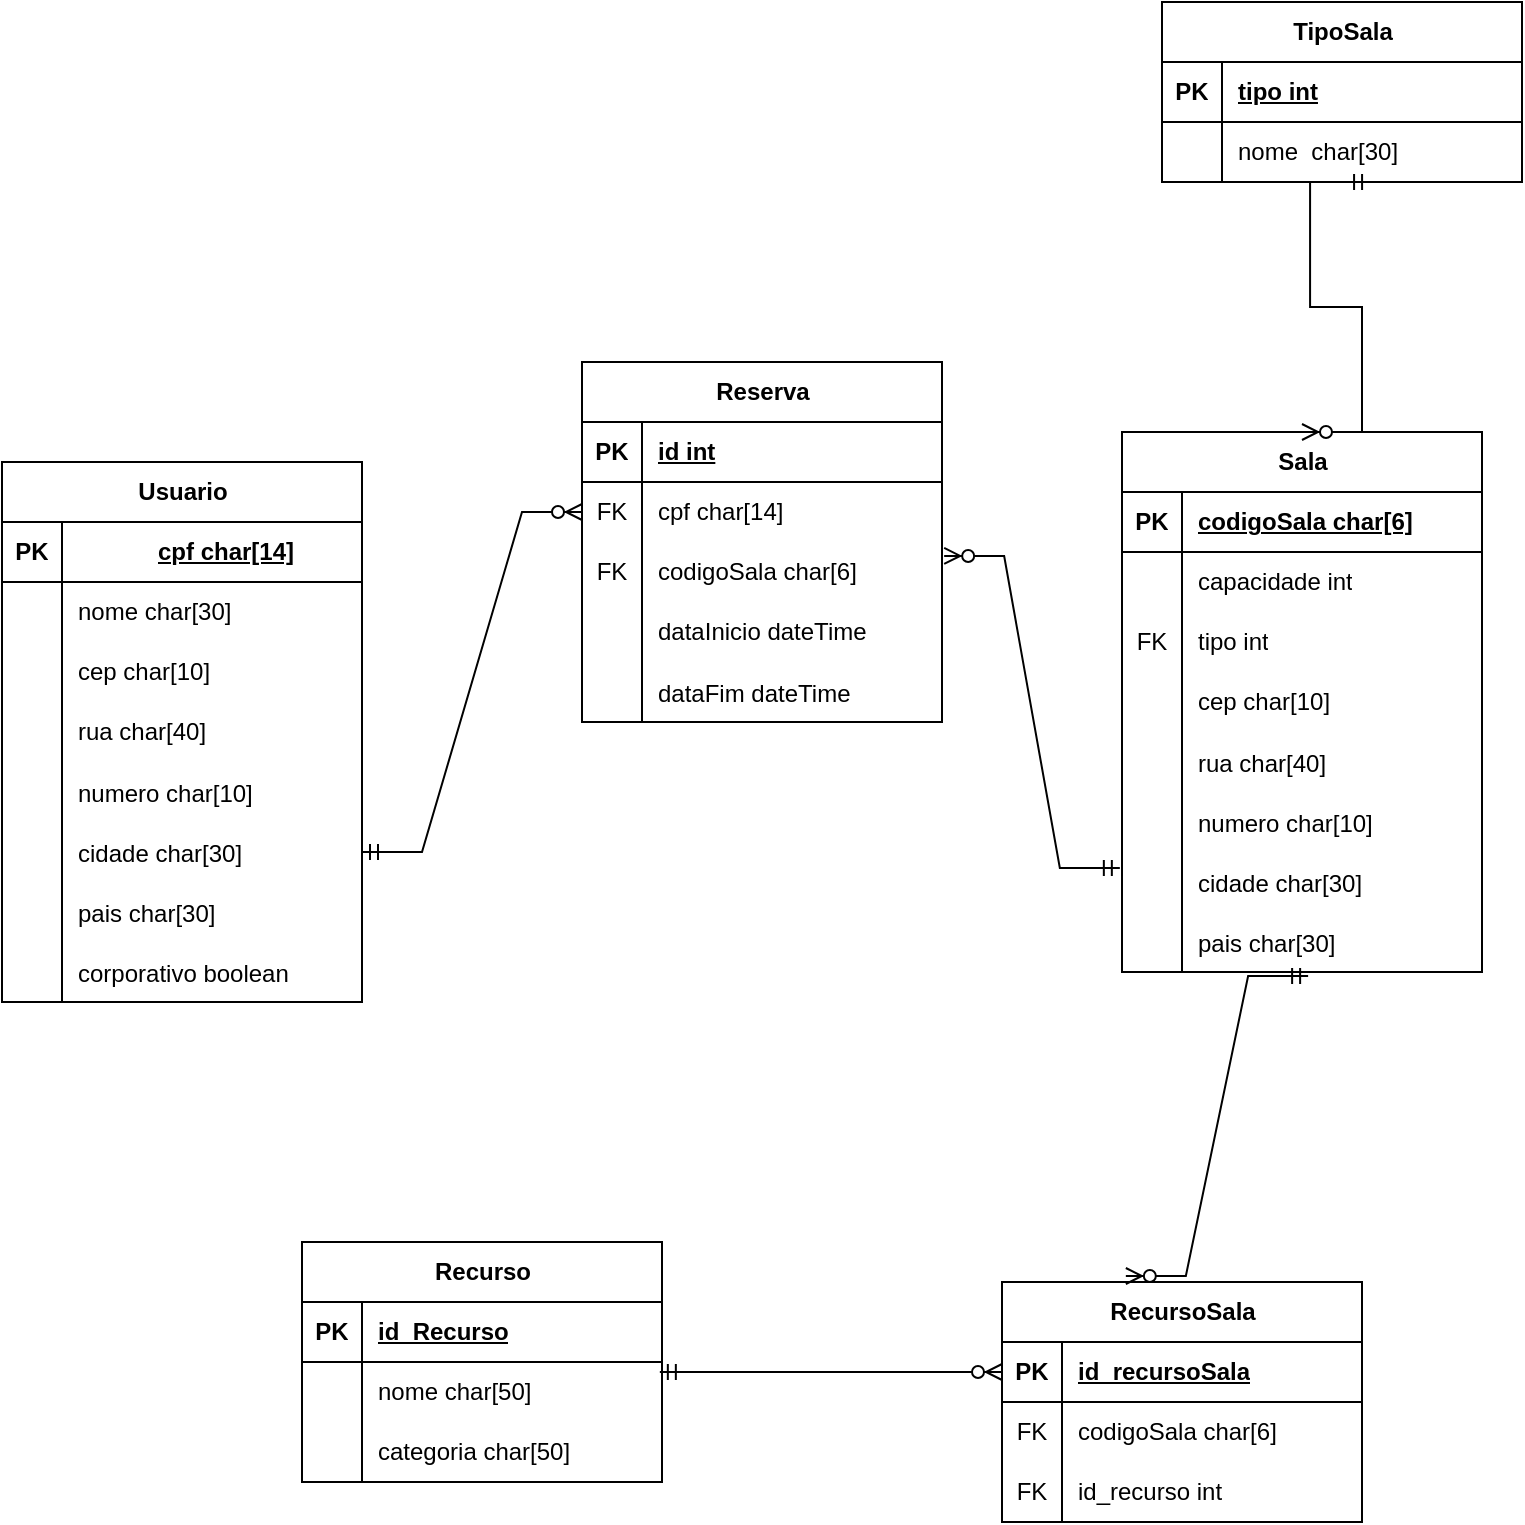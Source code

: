 <mxfile version="27.0.2">
  <diagram name="Página-1" id="lzqRclFgPyNNdi2eLEKO">
    <mxGraphModel dx="866" dy="529" grid="1" gridSize="10" guides="1" tooltips="1" connect="1" arrows="1" fold="1" page="1" pageScale="1" pageWidth="827" pageHeight="1169" math="0" shadow="0">
      <root>
        <mxCell id="0" />
        <mxCell id="1" parent="0" />
        <mxCell id="73fqY80qCvV4yqdfSa6b-1" value="Reserva" style="shape=table;startSize=30;container=1;collapsible=1;childLayout=tableLayout;fixedRows=1;rowLines=0;fontStyle=1;align=center;resizeLast=1;html=1;" parent="1" vertex="1">
          <mxGeometry x="290" y="440" width="180" height="180" as="geometry" />
        </mxCell>
        <mxCell id="73fqY80qCvV4yqdfSa6b-2" value="" style="shape=tableRow;horizontal=0;startSize=0;swimlaneHead=0;swimlaneBody=0;fillColor=none;collapsible=0;dropTarget=0;points=[[0,0.5],[1,0.5]];portConstraint=eastwest;top=0;left=0;right=0;bottom=1;" parent="73fqY80qCvV4yqdfSa6b-1" vertex="1">
          <mxGeometry y="30" width="180" height="30" as="geometry" />
        </mxCell>
        <mxCell id="73fqY80qCvV4yqdfSa6b-3" value="PK" style="shape=partialRectangle;connectable=0;fillColor=none;top=0;left=0;bottom=0;right=0;fontStyle=1;overflow=hidden;whiteSpace=wrap;html=1;" parent="73fqY80qCvV4yqdfSa6b-2" vertex="1">
          <mxGeometry width="30" height="30" as="geometry">
            <mxRectangle width="30" height="30" as="alternateBounds" />
          </mxGeometry>
        </mxCell>
        <mxCell id="73fqY80qCvV4yqdfSa6b-4" value="id int" style="shape=partialRectangle;connectable=0;fillColor=none;top=0;left=0;bottom=0;right=0;align=left;spacingLeft=6;fontStyle=5;overflow=hidden;whiteSpace=wrap;html=1;" parent="73fqY80qCvV4yqdfSa6b-2" vertex="1">
          <mxGeometry x="30" width="150" height="30" as="geometry">
            <mxRectangle width="150" height="30" as="alternateBounds" />
          </mxGeometry>
        </mxCell>
        <mxCell id="73fqY80qCvV4yqdfSa6b-5" value="" style="shape=tableRow;horizontal=0;startSize=0;swimlaneHead=0;swimlaneBody=0;fillColor=none;collapsible=0;dropTarget=0;points=[[0,0.5],[1,0.5]];portConstraint=eastwest;top=0;left=0;right=0;bottom=0;" parent="73fqY80qCvV4yqdfSa6b-1" vertex="1">
          <mxGeometry y="60" width="180" height="30" as="geometry" />
        </mxCell>
        <mxCell id="73fqY80qCvV4yqdfSa6b-6" value="FK" style="shape=partialRectangle;connectable=0;fillColor=none;top=0;left=0;bottom=0;right=0;editable=1;overflow=hidden;whiteSpace=wrap;html=1;" parent="73fqY80qCvV4yqdfSa6b-5" vertex="1">
          <mxGeometry width="30" height="30" as="geometry">
            <mxRectangle width="30" height="30" as="alternateBounds" />
          </mxGeometry>
        </mxCell>
        <mxCell id="73fqY80qCvV4yqdfSa6b-7" value="cpf char[14]" style="shape=partialRectangle;connectable=0;fillColor=none;top=0;left=0;bottom=0;right=0;align=left;spacingLeft=6;overflow=hidden;whiteSpace=wrap;html=1;" parent="73fqY80qCvV4yqdfSa6b-5" vertex="1">
          <mxGeometry x="30" width="150" height="30" as="geometry">
            <mxRectangle width="150" height="30" as="alternateBounds" />
          </mxGeometry>
        </mxCell>
        <mxCell id="73fqY80qCvV4yqdfSa6b-8" value="" style="shape=tableRow;horizontal=0;startSize=0;swimlaneHead=0;swimlaneBody=0;fillColor=none;collapsible=0;dropTarget=0;points=[[0,0.5],[1,0.5]];portConstraint=eastwest;top=0;left=0;right=0;bottom=0;" parent="73fqY80qCvV4yqdfSa6b-1" vertex="1">
          <mxGeometry y="90" width="180" height="30" as="geometry" />
        </mxCell>
        <mxCell id="73fqY80qCvV4yqdfSa6b-9" value="FK" style="shape=partialRectangle;connectable=0;fillColor=none;top=0;left=0;bottom=0;right=0;editable=1;overflow=hidden;whiteSpace=wrap;html=1;" parent="73fqY80qCvV4yqdfSa6b-8" vertex="1">
          <mxGeometry width="30" height="30" as="geometry">
            <mxRectangle width="30" height="30" as="alternateBounds" />
          </mxGeometry>
        </mxCell>
        <mxCell id="73fqY80qCvV4yqdfSa6b-10" value="codigoSala char[6]" style="shape=partialRectangle;connectable=0;fillColor=none;top=0;left=0;bottom=0;right=0;align=left;spacingLeft=6;overflow=hidden;whiteSpace=wrap;html=1;" parent="73fqY80qCvV4yqdfSa6b-8" vertex="1">
          <mxGeometry x="30" width="150" height="30" as="geometry">
            <mxRectangle width="150" height="30" as="alternateBounds" />
          </mxGeometry>
        </mxCell>
        <mxCell id="73fqY80qCvV4yqdfSa6b-11" value="" style="shape=tableRow;horizontal=0;startSize=0;swimlaneHead=0;swimlaneBody=0;fillColor=none;collapsible=0;dropTarget=0;points=[[0,0.5],[1,0.5]];portConstraint=eastwest;top=0;left=0;right=0;bottom=0;" parent="73fqY80qCvV4yqdfSa6b-1" vertex="1">
          <mxGeometry y="120" width="180" height="30" as="geometry" />
        </mxCell>
        <mxCell id="73fqY80qCvV4yqdfSa6b-12" value="" style="shape=partialRectangle;connectable=0;fillColor=none;top=0;left=0;bottom=0;right=0;editable=1;overflow=hidden;whiteSpace=wrap;html=1;" parent="73fqY80qCvV4yqdfSa6b-11" vertex="1">
          <mxGeometry width="30" height="30" as="geometry">
            <mxRectangle width="30" height="30" as="alternateBounds" />
          </mxGeometry>
        </mxCell>
        <mxCell id="73fqY80qCvV4yqdfSa6b-13" value="dataInicio dateTime" style="shape=partialRectangle;connectable=0;fillColor=none;top=0;left=0;bottom=0;right=0;align=left;spacingLeft=6;overflow=hidden;whiteSpace=wrap;html=1;" parent="73fqY80qCvV4yqdfSa6b-11" vertex="1">
          <mxGeometry x="30" width="150" height="30" as="geometry">
            <mxRectangle width="150" height="30" as="alternateBounds" />
          </mxGeometry>
        </mxCell>
        <mxCell id="73fqY80qCvV4yqdfSa6b-14" value="" style="shape=tableRow;horizontal=0;startSize=0;swimlaneHead=0;swimlaneBody=0;fillColor=none;collapsible=0;dropTarget=0;points=[[0,0.5],[1,0.5]];portConstraint=eastwest;top=0;left=0;right=0;bottom=0;" parent="73fqY80qCvV4yqdfSa6b-1" vertex="1">
          <mxGeometry y="150" width="180" height="30" as="geometry" />
        </mxCell>
        <mxCell id="73fqY80qCvV4yqdfSa6b-15" value="" style="shape=partialRectangle;connectable=0;fillColor=none;top=0;left=0;bottom=0;right=0;editable=1;overflow=hidden;" parent="73fqY80qCvV4yqdfSa6b-14" vertex="1">
          <mxGeometry width="30" height="30" as="geometry">
            <mxRectangle width="30" height="30" as="alternateBounds" />
          </mxGeometry>
        </mxCell>
        <mxCell id="73fqY80qCvV4yqdfSa6b-16" value="dataFim dateTime" style="shape=partialRectangle;connectable=0;fillColor=none;top=0;left=0;bottom=0;right=0;align=left;spacingLeft=6;overflow=hidden;" parent="73fqY80qCvV4yqdfSa6b-14" vertex="1">
          <mxGeometry x="30" width="150" height="30" as="geometry">
            <mxRectangle width="150" height="30" as="alternateBounds" />
          </mxGeometry>
        </mxCell>
        <mxCell id="73fqY80qCvV4yqdfSa6b-17" value="Usuario" style="shape=table;startSize=30;container=1;collapsible=1;childLayout=tableLayout;fixedRows=1;rowLines=0;fontStyle=1;align=center;resizeLast=1;html=1;" parent="1" vertex="1">
          <mxGeometry y="490" width="180" height="270" as="geometry" />
        </mxCell>
        <mxCell id="73fqY80qCvV4yqdfSa6b-18" value="" style="shape=tableRow;horizontal=0;startSize=0;swimlaneHead=0;swimlaneBody=0;fillColor=none;collapsible=0;dropTarget=0;points=[[0,0.5],[1,0.5]];portConstraint=eastwest;top=0;left=0;right=0;bottom=1;" parent="73fqY80qCvV4yqdfSa6b-17" vertex="1">
          <mxGeometry y="30" width="180" height="30" as="geometry" />
        </mxCell>
        <mxCell id="73fqY80qCvV4yqdfSa6b-19" value="PK" style="shape=partialRectangle;connectable=0;fillColor=none;top=0;left=0;bottom=0;right=0;fontStyle=1;overflow=hidden;whiteSpace=wrap;html=1;" parent="73fqY80qCvV4yqdfSa6b-18" vertex="1">
          <mxGeometry width="30" height="30" as="geometry">
            <mxRectangle width="30" height="30" as="alternateBounds" />
          </mxGeometry>
        </mxCell>
        <mxCell id="73fqY80qCvV4yqdfSa6b-20" value="&lt;blockquote style=&quot;margin: 0 0 0 40px; border: none; padding: 0px;&quot;&gt;cpf char[14]&lt;/blockquote&gt;" style="shape=partialRectangle;connectable=0;fillColor=none;top=0;left=0;bottom=0;right=0;align=left;spacingLeft=6;fontStyle=5;overflow=hidden;whiteSpace=wrap;html=1;" parent="73fqY80qCvV4yqdfSa6b-18" vertex="1">
          <mxGeometry x="30" width="150" height="30" as="geometry">
            <mxRectangle width="150" height="30" as="alternateBounds" />
          </mxGeometry>
        </mxCell>
        <mxCell id="73fqY80qCvV4yqdfSa6b-21" value="" style="shape=tableRow;horizontal=0;startSize=0;swimlaneHead=0;swimlaneBody=0;fillColor=none;collapsible=0;dropTarget=0;points=[[0,0.5],[1,0.5]];portConstraint=eastwest;top=0;left=0;right=0;bottom=0;" parent="73fqY80qCvV4yqdfSa6b-17" vertex="1">
          <mxGeometry y="60" width="180" height="30" as="geometry" />
        </mxCell>
        <mxCell id="73fqY80qCvV4yqdfSa6b-22" value="" style="shape=partialRectangle;connectable=0;fillColor=none;top=0;left=0;bottom=0;right=0;editable=1;overflow=hidden;whiteSpace=wrap;html=1;" parent="73fqY80qCvV4yqdfSa6b-21" vertex="1">
          <mxGeometry width="30" height="30" as="geometry">
            <mxRectangle width="30" height="30" as="alternateBounds" />
          </mxGeometry>
        </mxCell>
        <mxCell id="73fqY80qCvV4yqdfSa6b-23" value="nome char[30]" style="shape=partialRectangle;connectable=0;fillColor=none;top=0;left=0;bottom=0;right=0;align=left;spacingLeft=6;overflow=hidden;whiteSpace=wrap;html=1;" parent="73fqY80qCvV4yqdfSa6b-21" vertex="1">
          <mxGeometry x="30" width="150" height="30" as="geometry">
            <mxRectangle width="150" height="30" as="alternateBounds" />
          </mxGeometry>
        </mxCell>
        <mxCell id="73fqY80qCvV4yqdfSa6b-24" value="" style="shape=tableRow;horizontal=0;startSize=0;swimlaneHead=0;swimlaneBody=0;fillColor=none;collapsible=0;dropTarget=0;points=[[0,0.5],[1,0.5]];portConstraint=eastwest;top=0;left=0;right=0;bottom=0;" parent="73fqY80qCvV4yqdfSa6b-17" vertex="1">
          <mxGeometry y="90" width="180" height="30" as="geometry" />
        </mxCell>
        <mxCell id="73fqY80qCvV4yqdfSa6b-25" value="" style="shape=partialRectangle;connectable=0;fillColor=none;top=0;left=0;bottom=0;right=0;editable=1;overflow=hidden;whiteSpace=wrap;html=1;" parent="73fqY80qCvV4yqdfSa6b-24" vertex="1">
          <mxGeometry width="30" height="30" as="geometry">
            <mxRectangle width="30" height="30" as="alternateBounds" />
          </mxGeometry>
        </mxCell>
        <mxCell id="73fqY80qCvV4yqdfSa6b-26" value="cep char[10]" style="shape=partialRectangle;connectable=0;fillColor=none;top=0;left=0;bottom=0;right=0;align=left;spacingLeft=6;overflow=hidden;whiteSpace=wrap;html=1;" parent="73fqY80qCvV4yqdfSa6b-24" vertex="1">
          <mxGeometry x="30" width="150" height="30" as="geometry">
            <mxRectangle width="150" height="30" as="alternateBounds" />
          </mxGeometry>
        </mxCell>
        <mxCell id="73fqY80qCvV4yqdfSa6b-27" value="" style="shape=tableRow;horizontal=0;startSize=0;swimlaneHead=0;swimlaneBody=0;fillColor=none;collapsible=0;dropTarget=0;points=[[0,0.5],[1,0.5]];portConstraint=eastwest;top=0;left=0;right=0;bottom=0;" parent="73fqY80qCvV4yqdfSa6b-17" vertex="1">
          <mxGeometry y="120" width="180" height="30" as="geometry" />
        </mxCell>
        <mxCell id="73fqY80qCvV4yqdfSa6b-28" value="" style="shape=partialRectangle;connectable=0;fillColor=none;top=0;left=0;bottom=0;right=0;editable=1;overflow=hidden;whiteSpace=wrap;html=1;" parent="73fqY80qCvV4yqdfSa6b-27" vertex="1">
          <mxGeometry width="30" height="30" as="geometry">
            <mxRectangle width="30" height="30" as="alternateBounds" />
          </mxGeometry>
        </mxCell>
        <mxCell id="73fqY80qCvV4yqdfSa6b-29" value="rua char[40]" style="shape=partialRectangle;connectable=0;fillColor=none;top=0;left=0;bottom=0;right=0;align=left;spacingLeft=6;overflow=hidden;whiteSpace=wrap;html=1;" parent="73fqY80qCvV4yqdfSa6b-27" vertex="1">
          <mxGeometry x="30" width="150" height="30" as="geometry">
            <mxRectangle width="150" height="30" as="alternateBounds" />
          </mxGeometry>
        </mxCell>
        <mxCell id="73fqY80qCvV4yqdfSa6b-30" value="" style="shape=tableRow;horizontal=0;startSize=0;swimlaneHead=0;swimlaneBody=0;fillColor=none;collapsible=0;dropTarget=0;points=[[0,0.5],[1,0.5]];portConstraint=eastwest;top=0;left=0;right=0;bottom=0;" parent="73fqY80qCvV4yqdfSa6b-17" vertex="1">
          <mxGeometry y="150" width="180" height="30" as="geometry" />
        </mxCell>
        <mxCell id="73fqY80qCvV4yqdfSa6b-31" value="" style="shape=partialRectangle;connectable=0;fillColor=none;top=0;left=0;bottom=0;right=0;editable=1;overflow=hidden;" parent="73fqY80qCvV4yqdfSa6b-30" vertex="1">
          <mxGeometry width="30" height="30" as="geometry">
            <mxRectangle width="30" height="30" as="alternateBounds" />
          </mxGeometry>
        </mxCell>
        <mxCell id="73fqY80qCvV4yqdfSa6b-32" value="numero char[10]" style="shape=partialRectangle;connectable=0;fillColor=none;top=0;left=0;bottom=0;right=0;align=left;spacingLeft=6;overflow=hidden;" parent="73fqY80qCvV4yqdfSa6b-30" vertex="1">
          <mxGeometry x="30" width="150" height="30" as="geometry">
            <mxRectangle width="150" height="30" as="alternateBounds" />
          </mxGeometry>
        </mxCell>
        <mxCell id="73fqY80qCvV4yqdfSa6b-33" value="" style="shape=tableRow;horizontal=0;startSize=0;swimlaneHead=0;swimlaneBody=0;fillColor=none;collapsible=0;dropTarget=0;points=[[0,0.5],[1,0.5]];portConstraint=eastwest;top=0;left=0;right=0;bottom=0;" parent="73fqY80qCvV4yqdfSa6b-17" vertex="1">
          <mxGeometry y="180" width="180" height="30" as="geometry" />
        </mxCell>
        <mxCell id="73fqY80qCvV4yqdfSa6b-34" value="" style="shape=partialRectangle;connectable=0;fillColor=none;top=0;left=0;bottom=0;right=0;editable=1;overflow=hidden;" parent="73fqY80qCvV4yqdfSa6b-33" vertex="1">
          <mxGeometry width="30" height="30" as="geometry">
            <mxRectangle width="30" height="30" as="alternateBounds" />
          </mxGeometry>
        </mxCell>
        <mxCell id="73fqY80qCvV4yqdfSa6b-35" value="cidade char[30]" style="shape=partialRectangle;connectable=0;fillColor=none;top=0;left=0;bottom=0;right=0;align=left;spacingLeft=6;overflow=hidden;" parent="73fqY80qCvV4yqdfSa6b-33" vertex="1">
          <mxGeometry x="30" width="150" height="30" as="geometry">
            <mxRectangle width="150" height="30" as="alternateBounds" />
          </mxGeometry>
        </mxCell>
        <mxCell id="73fqY80qCvV4yqdfSa6b-36" value="" style="shape=tableRow;horizontal=0;startSize=0;swimlaneHead=0;swimlaneBody=0;fillColor=none;collapsible=0;dropTarget=0;points=[[0,0.5],[1,0.5]];portConstraint=eastwest;top=0;left=0;right=0;bottom=0;" parent="73fqY80qCvV4yqdfSa6b-17" vertex="1">
          <mxGeometry y="210" width="180" height="30" as="geometry" />
        </mxCell>
        <mxCell id="73fqY80qCvV4yqdfSa6b-37" value="" style="shape=partialRectangle;connectable=0;fillColor=none;top=0;left=0;bottom=0;right=0;editable=1;overflow=hidden;" parent="73fqY80qCvV4yqdfSa6b-36" vertex="1">
          <mxGeometry width="30" height="30" as="geometry">
            <mxRectangle width="30" height="30" as="alternateBounds" />
          </mxGeometry>
        </mxCell>
        <mxCell id="73fqY80qCvV4yqdfSa6b-38" value="pais char[30]" style="shape=partialRectangle;connectable=0;fillColor=none;top=0;left=0;bottom=0;right=0;align=left;spacingLeft=6;overflow=hidden;" parent="73fqY80qCvV4yqdfSa6b-36" vertex="1">
          <mxGeometry x="30" width="150" height="30" as="geometry">
            <mxRectangle width="150" height="30" as="alternateBounds" />
          </mxGeometry>
        </mxCell>
        <mxCell id="73fqY80qCvV4yqdfSa6b-39" value="" style="shape=tableRow;horizontal=0;startSize=0;swimlaneHead=0;swimlaneBody=0;fillColor=none;collapsible=0;dropTarget=0;points=[[0,0.5],[1,0.5]];portConstraint=eastwest;top=0;left=0;right=0;bottom=0;" parent="73fqY80qCvV4yqdfSa6b-17" vertex="1">
          <mxGeometry y="240" width="180" height="30" as="geometry" />
        </mxCell>
        <mxCell id="73fqY80qCvV4yqdfSa6b-40" value="" style="shape=partialRectangle;connectable=0;fillColor=none;top=0;left=0;bottom=0;right=0;editable=1;overflow=hidden;" parent="73fqY80qCvV4yqdfSa6b-39" vertex="1">
          <mxGeometry width="30" height="30" as="geometry">
            <mxRectangle width="30" height="30" as="alternateBounds" />
          </mxGeometry>
        </mxCell>
        <mxCell id="73fqY80qCvV4yqdfSa6b-41" value="corporativo boolean" style="shape=partialRectangle;connectable=0;fillColor=none;top=0;left=0;bottom=0;right=0;align=left;spacingLeft=6;overflow=hidden;" parent="73fqY80qCvV4yqdfSa6b-39" vertex="1">
          <mxGeometry x="30" width="150" height="30" as="geometry">
            <mxRectangle width="150" height="30" as="alternateBounds" />
          </mxGeometry>
        </mxCell>
        <mxCell id="73fqY80qCvV4yqdfSa6b-42" value="Sala" style="shape=table;startSize=30;container=1;collapsible=1;childLayout=tableLayout;fixedRows=1;rowLines=0;fontStyle=1;align=center;resizeLast=1;html=1;" parent="1" vertex="1">
          <mxGeometry x="560" y="475" width="180" height="270" as="geometry" />
        </mxCell>
        <mxCell id="73fqY80qCvV4yqdfSa6b-43" value="" style="shape=tableRow;horizontal=0;startSize=0;swimlaneHead=0;swimlaneBody=0;fillColor=none;collapsible=0;dropTarget=0;points=[[0,0.5],[1,0.5]];portConstraint=eastwest;top=0;left=0;right=0;bottom=1;" parent="73fqY80qCvV4yqdfSa6b-42" vertex="1">
          <mxGeometry y="30" width="180" height="30" as="geometry" />
        </mxCell>
        <mxCell id="73fqY80qCvV4yqdfSa6b-44" value="PK" style="shape=partialRectangle;connectable=0;fillColor=none;top=0;left=0;bottom=0;right=0;fontStyle=1;overflow=hidden;whiteSpace=wrap;html=1;" parent="73fqY80qCvV4yqdfSa6b-43" vertex="1">
          <mxGeometry width="30" height="30" as="geometry">
            <mxRectangle width="30" height="30" as="alternateBounds" />
          </mxGeometry>
        </mxCell>
        <mxCell id="73fqY80qCvV4yqdfSa6b-45" value="codigoSala char[6]" style="shape=partialRectangle;connectable=0;fillColor=none;top=0;left=0;bottom=0;right=0;align=left;spacingLeft=6;fontStyle=5;overflow=hidden;whiteSpace=wrap;html=1;" parent="73fqY80qCvV4yqdfSa6b-43" vertex="1">
          <mxGeometry x="30" width="150" height="30" as="geometry">
            <mxRectangle width="150" height="30" as="alternateBounds" />
          </mxGeometry>
        </mxCell>
        <mxCell id="73fqY80qCvV4yqdfSa6b-46" value="" style="shape=tableRow;horizontal=0;startSize=0;swimlaneHead=0;swimlaneBody=0;fillColor=none;collapsible=0;dropTarget=0;points=[[0,0.5],[1,0.5]];portConstraint=eastwest;top=0;left=0;right=0;bottom=0;" parent="73fqY80qCvV4yqdfSa6b-42" vertex="1">
          <mxGeometry y="60" width="180" height="30" as="geometry" />
        </mxCell>
        <mxCell id="73fqY80qCvV4yqdfSa6b-47" value="" style="shape=partialRectangle;connectable=0;fillColor=none;top=0;left=0;bottom=0;right=0;editable=1;overflow=hidden;whiteSpace=wrap;html=1;" parent="73fqY80qCvV4yqdfSa6b-46" vertex="1">
          <mxGeometry width="30" height="30" as="geometry">
            <mxRectangle width="30" height="30" as="alternateBounds" />
          </mxGeometry>
        </mxCell>
        <mxCell id="73fqY80qCvV4yqdfSa6b-48" value="capacidade int" style="shape=partialRectangle;connectable=0;fillColor=none;top=0;left=0;bottom=0;right=0;align=left;spacingLeft=6;overflow=hidden;whiteSpace=wrap;html=1;" parent="73fqY80qCvV4yqdfSa6b-46" vertex="1">
          <mxGeometry x="30" width="150" height="30" as="geometry">
            <mxRectangle width="150" height="30" as="alternateBounds" />
          </mxGeometry>
        </mxCell>
        <mxCell id="73fqY80qCvV4yqdfSa6b-49" value="" style="shape=tableRow;horizontal=0;startSize=0;swimlaneHead=0;swimlaneBody=0;fillColor=none;collapsible=0;dropTarget=0;points=[[0,0.5],[1,0.5]];portConstraint=eastwest;top=0;left=0;right=0;bottom=0;" parent="73fqY80qCvV4yqdfSa6b-42" vertex="1">
          <mxGeometry y="90" width="180" height="30" as="geometry" />
        </mxCell>
        <mxCell id="73fqY80qCvV4yqdfSa6b-50" value="FK" style="shape=partialRectangle;connectable=0;fillColor=none;top=0;left=0;bottom=0;right=0;editable=1;overflow=hidden;whiteSpace=wrap;html=1;" parent="73fqY80qCvV4yqdfSa6b-49" vertex="1">
          <mxGeometry width="30" height="30" as="geometry">
            <mxRectangle width="30" height="30" as="alternateBounds" />
          </mxGeometry>
        </mxCell>
        <mxCell id="73fqY80qCvV4yqdfSa6b-51" value="tipo int" style="shape=partialRectangle;connectable=0;fillColor=none;top=0;left=0;bottom=0;right=0;align=left;spacingLeft=6;overflow=hidden;whiteSpace=wrap;html=1;" parent="73fqY80qCvV4yqdfSa6b-49" vertex="1">
          <mxGeometry x="30" width="150" height="30" as="geometry">
            <mxRectangle width="150" height="30" as="alternateBounds" />
          </mxGeometry>
        </mxCell>
        <mxCell id="73fqY80qCvV4yqdfSa6b-52" value="" style="shape=tableRow;horizontal=0;startSize=0;swimlaneHead=0;swimlaneBody=0;fillColor=none;collapsible=0;dropTarget=0;points=[[0,0.5],[1,0.5]];portConstraint=eastwest;top=0;left=0;right=0;bottom=0;" parent="73fqY80qCvV4yqdfSa6b-42" vertex="1">
          <mxGeometry y="120" width="180" height="30" as="geometry" />
        </mxCell>
        <mxCell id="73fqY80qCvV4yqdfSa6b-53" value="" style="shape=partialRectangle;connectable=0;fillColor=none;top=0;left=0;bottom=0;right=0;editable=1;overflow=hidden;whiteSpace=wrap;html=1;" parent="73fqY80qCvV4yqdfSa6b-52" vertex="1">
          <mxGeometry width="30" height="30" as="geometry">
            <mxRectangle width="30" height="30" as="alternateBounds" />
          </mxGeometry>
        </mxCell>
        <mxCell id="73fqY80qCvV4yqdfSa6b-54" value="cep char[10]" style="shape=partialRectangle;connectable=0;fillColor=none;top=0;left=0;bottom=0;right=0;align=left;spacingLeft=6;overflow=hidden;whiteSpace=wrap;html=1;" parent="73fqY80qCvV4yqdfSa6b-52" vertex="1">
          <mxGeometry x="30" width="150" height="30" as="geometry">
            <mxRectangle width="150" height="30" as="alternateBounds" />
          </mxGeometry>
        </mxCell>
        <mxCell id="73fqY80qCvV4yqdfSa6b-55" value="" style="shape=tableRow;horizontal=0;startSize=0;swimlaneHead=0;swimlaneBody=0;fillColor=none;collapsible=0;dropTarget=0;points=[[0,0.5],[1,0.5]];portConstraint=eastwest;top=0;left=0;right=0;bottom=0;" parent="73fqY80qCvV4yqdfSa6b-42" vertex="1">
          <mxGeometry y="150" width="180" height="30" as="geometry" />
        </mxCell>
        <mxCell id="73fqY80qCvV4yqdfSa6b-56" value="" style="shape=partialRectangle;connectable=0;fillColor=none;top=0;left=0;bottom=0;right=0;editable=1;overflow=hidden;" parent="73fqY80qCvV4yqdfSa6b-55" vertex="1">
          <mxGeometry width="30" height="30" as="geometry">
            <mxRectangle width="30" height="30" as="alternateBounds" />
          </mxGeometry>
        </mxCell>
        <mxCell id="73fqY80qCvV4yqdfSa6b-57" value="rua char[40]" style="shape=partialRectangle;connectable=0;fillColor=none;top=0;left=0;bottom=0;right=0;align=left;spacingLeft=6;overflow=hidden;" parent="73fqY80qCvV4yqdfSa6b-55" vertex="1">
          <mxGeometry x="30" width="150" height="30" as="geometry">
            <mxRectangle width="150" height="30" as="alternateBounds" />
          </mxGeometry>
        </mxCell>
        <mxCell id="73fqY80qCvV4yqdfSa6b-58" value="" style="shape=tableRow;horizontal=0;startSize=0;swimlaneHead=0;swimlaneBody=0;fillColor=none;collapsible=0;dropTarget=0;points=[[0,0.5],[1,0.5]];portConstraint=eastwest;top=0;left=0;right=0;bottom=0;" parent="73fqY80qCvV4yqdfSa6b-42" vertex="1">
          <mxGeometry y="180" width="180" height="30" as="geometry" />
        </mxCell>
        <mxCell id="73fqY80qCvV4yqdfSa6b-59" value="" style="shape=partialRectangle;connectable=0;fillColor=none;top=0;left=0;bottom=0;right=0;editable=1;overflow=hidden;" parent="73fqY80qCvV4yqdfSa6b-58" vertex="1">
          <mxGeometry width="30" height="30" as="geometry">
            <mxRectangle width="30" height="30" as="alternateBounds" />
          </mxGeometry>
        </mxCell>
        <mxCell id="73fqY80qCvV4yqdfSa6b-60" value="numero char[10]" style="shape=partialRectangle;connectable=0;fillColor=none;top=0;left=0;bottom=0;right=0;align=left;spacingLeft=6;overflow=hidden;" parent="73fqY80qCvV4yqdfSa6b-58" vertex="1">
          <mxGeometry x="30" width="150" height="30" as="geometry">
            <mxRectangle width="150" height="30" as="alternateBounds" />
          </mxGeometry>
        </mxCell>
        <mxCell id="73fqY80qCvV4yqdfSa6b-61" value="" style="shape=tableRow;horizontal=0;startSize=0;swimlaneHead=0;swimlaneBody=0;fillColor=none;collapsible=0;dropTarget=0;points=[[0,0.5],[1,0.5]];portConstraint=eastwest;top=0;left=0;right=0;bottom=0;" parent="73fqY80qCvV4yqdfSa6b-42" vertex="1">
          <mxGeometry y="210" width="180" height="30" as="geometry" />
        </mxCell>
        <mxCell id="73fqY80qCvV4yqdfSa6b-62" value="" style="shape=partialRectangle;connectable=0;fillColor=none;top=0;left=0;bottom=0;right=0;editable=1;overflow=hidden;" parent="73fqY80qCvV4yqdfSa6b-61" vertex="1">
          <mxGeometry width="30" height="30" as="geometry">
            <mxRectangle width="30" height="30" as="alternateBounds" />
          </mxGeometry>
        </mxCell>
        <mxCell id="73fqY80qCvV4yqdfSa6b-63" value="cidade char[30]" style="shape=partialRectangle;connectable=0;fillColor=none;top=0;left=0;bottom=0;right=0;align=left;spacingLeft=6;overflow=hidden;" parent="73fqY80qCvV4yqdfSa6b-61" vertex="1">
          <mxGeometry x="30" width="150" height="30" as="geometry">
            <mxRectangle width="150" height="30" as="alternateBounds" />
          </mxGeometry>
        </mxCell>
        <mxCell id="73fqY80qCvV4yqdfSa6b-64" value="" style="shape=tableRow;horizontal=0;startSize=0;swimlaneHead=0;swimlaneBody=0;fillColor=none;collapsible=0;dropTarget=0;points=[[0,0.5],[1,0.5]];portConstraint=eastwest;top=0;left=0;right=0;bottom=0;" parent="73fqY80qCvV4yqdfSa6b-42" vertex="1">
          <mxGeometry y="240" width="180" height="30" as="geometry" />
        </mxCell>
        <mxCell id="73fqY80qCvV4yqdfSa6b-65" value="" style="shape=partialRectangle;connectable=0;fillColor=none;top=0;left=0;bottom=0;right=0;editable=1;overflow=hidden;" parent="73fqY80qCvV4yqdfSa6b-64" vertex="1">
          <mxGeometry width="30" height="30" as="geometry">
            <mxRectangle width="30" height="30" as="alternateBounds" />
          </mxGeometry>
        </mxCell>
        <mxCell id="73fqY80qCvV4yqdfSa6b-66" value="pais char[30]" style="shape=partialRectangle;connectable=0;fillColor=none;top=0;left=0;bottom=0;right=0;align=left;spacingLeft=6;overflow=hidden;" parent="73fqY80qCvV4yqdfSa6b-64" vertex="1">
          <mxGeometry x="30" width="150" height="30" as="geometry">
            <mxRectangle width="150" height="30" as="alternateBounds" />
          </mxGeometry>
        </mxCell>
        <mxCell id="73fqY80qCvV4yqdfSa6b-74" value="" style="edgeStyle=entityRelationEdgeStyle;fontSize=12;html=1;endArrow=ERzeroToMany;startArrow=ERmandOne;rounded=0;exitX=-0.006;exitY=0.267;exitDx=0;exitDy=0;exitPerimeter=0;entryX=1.006;entryY=0.233;entryDx=0;entryDy=0;entryPerimeter=0;" parent="1" source="73fqY80qCvV4yqdfSa6b-61" target="73fqY80qCvV4yqdfSa6b-8" edge="1">
          <mxGeometry width="100" height="100" relative="1" as="geometry">
            <mxPoint x="590" y="340" as="sourcePoint" />
            <mxPoint x="690" y="240" as="targetPoint" />
          </mxGeometry>
        </mxCell>
        <mxCell id="73fqY80qCvV4yqdfSa6b-75" value="" style="edgeStyle=entityRelationEdgeStyle;fontSize=12;html=1;endArrow=ERzeroToMany;startArrow=ERmandOne;rounded=0;exitX=1;exitY=0.5;exitDx=0;exitDy=0;entryX=0;entryY=0.5;entryDx=0;entryDy=0;" parent="1" source="73fqY80qCvV4yqdfSa6b-33" target="73fqY80qCvV4yqdfSa6b-5" edge="1">
          <mxGeometry width="100" height="100" relative="1" as="geometry">
            <mxPoint x="280" y="250" as="sourcePoint" />
            <mxPoint x="380" y="150" as="targetPoint" />
          </mxGeometry>
        </mxCell>
        <mxCell id="q1RuUUxZI03hKSnVVVMc-1" value="TipoSala" style="shape=table;startSize=30;container=1;collapsible=1;childLayout=tableLayout;fixedRows=1;rowLines=0;fontStyle=1;align=center;resizeLast=1;html=1;" parent="1" vertex="1">
          <mxGeometry x="580" y="260" width="180" height="90" as="geometry" />
        </mxCell>
        <mxCell id="q1RuUUxZI03hKSnVVVMc-2" value="" style="shape=tableRow;horizontal=0;startSize=0;swimlaneHead=0;swimlaneBody=0;fillColor=none;collapsible=0;dropTarget=0;points=[[0,0.5],[1,0.5]];portConstraint=eastwest;top=0;left=0;right=0;bottom=1;" parent="q1RuUUxZI03hKSnVVVMc-1" vertex="1">
          <mxGeometry y="30" width="180" height="30" as="geometry" />
        </mxCell>
        <mxCell id="q1RuUUxZI03hKSnVVVMc-3" value="PK" style="shape=partialRectangle;connectable=0;fillColor=none;top=0;left=0;bottom=0;right=0;fontStyle=1;overflow=hidden;whiteSpace=wrap;html=1;" parent="q1RuUUxZI03hKSnVVVMc-2" vertex="1">
          <mxGeometry width="30" height="30" as="geometry">
            <mxRectangle width="30" height="30" as="alternateBounds" />
          </mxGeometry>
        </mxCell>
        <mxCell id="q1RuUUxZI03hKSnVVVMc-4" value="tipo int" style="shape=partialRectangle;connectable=0;fillColor=none;top=0;left=0;bottom=0;right=0;align=left;spacingLeft=6;fontStyle=5;overflow=hidden;whiteSpace=wrap;html=1;" parent="q1RuUUxZI03hKSnVVVMc-2" vertex="1">
          <mxGeometry x="30" width="150" height="30" as="geometry">
            <mxRectangle width="150" height="30" as="alternateBounds" />
          </mxGeometry>
        </mxCell>
        <mxCell id="q1RuUUxZI03hKSnVVVMc-5" value="" style="shape=tableRow;horizontal=0;startSize=0;swimlaneHead=0;swimlaneBody=0;fillColor=none;collapsible=0;dropTarget=0;points=[[0,0.5],[1,0.5]];portConstraint=eastwest;top=0;left=0;right=0;bottom=0;" parent="q1RuUUxZI03hKSnVVVMc-1" vertex="1">
          <mxGeometry y="60" width="180" height="30" as="geometry" />
        </mxCell>
        <mxCell id="q1RuUUxZI03hKSnVVVMc-6" value="" style="shape=partialRectangle;connectable=0;fillColor=none;top=0;left=0;bottom=0;right=0;editable=1;overflow=hidden;whiteSpace=wrap;html=1;" parent="q1RuUUxZI03hKSnVVVMc-5" vertex="1">
          <mxGeometry width="30" height="30" as="geometry">
            <mxRectangle width="30" height="30" as="alternateBounds" />
          </mxGeometry>
        </mxCell>
        <mxCell id="q1RuUUxZI03hKSnVVVMc-7" value="nome&amp;nbsp; char[30]" style="shape=partialRectangle;connectable=0;fillColor=none;top=0;left=0;bottom=0;right=0;align=left;spacingLeft=6;overflow=hidden;whiteSpace=wrap;html=1;" parent="q1RuUUxZI03hKSnVVVMc-5" vertex="1">
          <mxGeometry x="30" width="150" height="30" as="geometry">
            <mxRectangle width="150" height="30" as="alternateBounds" />
          </mxGeometry>
        </mxCell>
        <mxCell id="q1RuUUxZI03hKSnVVVMc-14" value="RecursoSala" style="shape=table;startSize=30;container=1;collapsible=1;childLayout=tableLayout;fixedRows=1;rowLines=0;fontStyle=1;align=center;resizeLast=1;html=1;" parent="1" vertex="1">
          <mxGeometry x="500" y="900" width="180" height="120" as="geometry" />
        </mxCell>
        <mxCell id="q1RuUUxZI03hKSnVVVMc-15" value="" style="shape=tableRow;horizontal=0;startSize=0;swimlaneHead=0;swimlaneBody=0;fillColor=none;collapsible=0;dropTarget=0;points=[[0,0.5],[1,0.5]];portConstraint=eastwest;top=0;left=0;right=0;bottom=1;" parent="q1RuUUxZI03hKSnVVVMc-14" vertex="1">
          <mxGeometry y="30" width="180" height="30" as="geometry" />
        </mxCell>
        <mxCell id="q1RuUUxZI03hKSnVVVMc-16" value="PK" style="shape=partialRectangle;connectable=0;fillColor=none;top=0;left=0;bottom=0;right=0;fontStyle=1;overflow=hidden;whiteSpace=wrap;html=1;" parent="q1RuUUxZI03hKSnVVVMc-15" vertex="1">
          <mxGeometry width="30" height="30" as="geometry">
            <mxRectangle width="30" height="30" as="alternateBounds" />
          </mxGeometry>
        </mxCell>
        <mxCell id="q1RuUUxZI03hKSnVVVMc-17" value="id_recursoSala" style="shape=partialRectangle;connectable=0;fillColor=none;top=0;left=0;bottom=0;right=0;align=left;spacingLeft=6;fontStyle=5;overflow=hidden;whiteSpace=wrap;html=1;" parent="q1RuUUxZI03hKSnVVVMc-15" vertex="1">
          <mxGeometry x="30" width="150" height="30" as="geometry">
            <mxRectangle width="150" height="30" as="alternateBounds" />
          </mxGeometry>
        </mxCell>
        <mxCell id="q1RuUUxZI03hKSnVVVMc-18" value="" style="shape=tableRow;horizontal=0;startSize=0;swimlaneHead=0;swimlaneBody=0;fillColor=none;collapsible=0;dropTarget=0;points=[[0,0.5],[1,0.5]];portConstraint=eastwest;top=0;left=0;right=0;bottom=0;" parent="q1RuUUxZI03hKSnVVVMc-14" vertex="1">
          <mxGeometry y="60" width="180" height="30" as="geometry" />
        </mxCell>
        <mxCell id="q1RuUUxZI03hKSnVVVMc-19" value="FK" style="shape=partialRectangle;connectable=0;fillColor=none;top=0;left=0;bottom=0;right=0;editable=1;overflow=hidden;whiteSpace=wrap;html=1;" parent="q1RuUUxZI03hKSnVVVMc-18" vertex="1">
          <mxGeometry width="30" height="30" as="geometry">
            <mxRectangle width="30" height="30" as="alternateBounds" />
          </mxGeometry>
        </mxCell>
        <mxCell id="q1RuUUxZI03hKSnVVVMc-20" value="codigoSala char[6]" style="shape=partialRectangle;connectable=0;fillColor=none;top=0;left=0;bottom=0;right=0;align=left;spacingLeft=6;overflow=hidden;whiteSpace=wrap;html=1;" parent="q1RuUUxZI03hKSnVVVMc-18" vertex="1">
          <mxGeometry x="30" width="150" height="30" as="geometry">
            <mxRectangle width="150" height="30" as="alternateBounds" />
          </mxGeometry>
        </mxCell>
        <mxCell id="q1RuUUxZI03hKSnVVVMc-21" value="" style="shape=tableRow;horizontal=0;startSize=0;swimlaneHead=0;swimlaneBody=0;fillColor=none;collapsible=0;dropTarget=0;points=[[0,0.5],[1,0.5]];portConstraint=eastwest;top=0;left=0;right=0;bottom=0;" parent="q1RuUUxZI03hKSnVVVMc-14" vertex="1">
          <mxGeometry y="90" width="180" height="30" as="geometry" />
        </mxCell>
        <mxCell id="q1RuUUxZI03hKSnVVVMc-22" value="FK" style="shape=partialRectangle;connectable=0;fillColor=none;top=0;left=0;bottom=0;right=0;editable=1;overflow=hidden;whiteSpace=wrap;html=1;" parent="q1RuUUxZI03hKSnVVVMc-21" vertex="1">
          <mxGeometry width="30" height="30" as="geometry">
            <mxRectangle width="30" height="30" as="alternateBounds" />
          </mxGeometry>
        </mxCell>
        <mxCell id="q1RuUUxZI03hKSnVVVMc-23" value="id_recurso int" style="shape=partialRectangle;connectable=0;fillColor=none;top=0;left=0;bottom=0;right=0;align=left;spacingLeft=6;overflow=hidden;whiteSpace=wrap;html=1;" parent="q1RuUUxZI03hKSnVVVMc-21" vertex="1">
          <mxGeometry x="30" width="150" height="30" as="geometry">
            <mxRectangle width="150" height="30" as="alternateBounds" />
          </mxGeometry>
        </mxCell>
        <mxCell id="q1RuUUxZI03hKSnVVVMc-27" value="Recurso" style="shape=table;startSize=30;container=1;collapsible=1;childLayout=tableLayout;fixedRows=1;rowLines=0;fontStyle=1;align=center;resizeLast=1;html=1;" parent="1" vertex="1">
          <mxGeometry x="150" y="880" width="180" height="120" as="geometry" />
        </mxCell>
        <mxCell id="q1RuUUxZI03hKSnVVVMc-28" value="" style="shape=tableRow;horizontal=0;startSize=0;swimlaneHead=0;swimlaneBody=0;fillColor=none;collapsible=0;dropTarget=0;points=[[0,0.5],[1,0.5]];portConstraint=eastwest;top=0;left=0;right=0;bottom=1;" parent="q1RuUUxZI03hKSnVVVMc-27" vertex="1">
          <mxGeometry y="30" width="180" height="30" as="geometry" />
        </mxCell>
        <mxCell id="q1RuUUxZI03hKSnVVVMc-29" value="PK" style="shape=partialRectangle;connectable=0;fillColor=none;top=0;left=0;bottom=0;right=0;fontStyle=1;overflow=hidden;whiteSpace=wrap;html=1;" parent="q1RuUUxZI03hKSnVVVMc-28" vertex="1">
          <mxGeometry width="30" height="30" as="geometry">
            <mxRectangle width="30" height="30" as="alternateBounds" />
          </mxGeometry>
        </mxCell>
        <mxCell id="q1RuUUxZI03hKSnVVVMc-30" value="id_Recurso" style="shape=partialRectangle;connectable=0;fillColor=none;top=0;left=0;bottom=0;right=0;align=left;spacingLeft=6;fontStyle=5;overflow=hidden;whiteSpace=wrap;html=1;" parent="q1RuUUxZI03hKSnVVVMc-28" vertex="1">
          <mxGeometry x="30" width="150" height="30" as="geometry">
            <mxRectangle width="150" height="30" as="alternateBounds" />
          </mxGeometry>
        </mxCell>
        <mxCell id="q1RuUUxZI03hKSnVVVMc-31" value="" style="shape=tableRow;horizontal=0;startSize=0;swimlaneHead=0;swimlaneBody=0;fillColor=none;collapsible=0;dropTarget=0;points=[[0,0.5],[1,0.5]];portConstraint=eastwest;top=0;left=0;right=0;bottom=0;" parent="q1RuUUxZI03hKSnVVVMc-27" vertex="1">
          <mxGeometry y="60" width="180" height="30" as="geometry" />
        </mxCell>
        <mxCell id="q1RuUUxZI03hKSnVVVMc-32" value="" style="shape=partialRectangle;connectable=0;fillColor=none;top=0;left=0;bottom=0;right=0;editable=1;overflow=hidden;whiteSpace=wrap;html=1;" parent="q1RuUUxZI03hKSnVVVMc-31" vertex="1">
          <mxGeometry width="30" height="30" as="geometry">
            <mxRectangle width="30" height="30" as="alternateBounds" />
          </mxGeometry>
        </mxCell>
        <mxCell id="q1RuUUxZI03hKSnVVVMc-33" value="nome char[50]" style="shape=partialRectangle;connectable=0;fillColor=none;top=0;left=0;bottom=0;right=0;align=left;spacingLeft=6;overflow=hidden;whiteSpace=wrap;html=1;" parent="q1RuUUxZI03hKSnVVVMc-31" vertex="1">
          <mxGeometry x="30" width="150" height="30" as="geometry">
            <mxRectangle width="150" height="30" as="alternateBounds" />
          </mxGeometry>
        </mxCell>
        <mxCell id="q1RuUUxZI03hKSnVVVMc-34" value="" style="shape=tableRow;horizontal=0;startSize=0;swimlaneHead=0;swimlaneBody=0;fillColor=none;collapsible=0;dropTarget=0;points=[[0,0.5],[1,0.5]];portConstraint=eastwest;top=0;left=0;right=0;bottom=0;" parent="q1RuUUxZI03hKSnVVVMc-27" vertex="1">
          <mxGeometry y="90" width="180" height="30" as="geometry" />
        </mxCell>
        <mxCell id="q1RuUUxZI03hKSnVVVMc-35" value="" style="shape=partialRectangle;connectable=0;fillColor=none;top=0;left=0;bottom=0;right=0;editable=1;overflow=hidden;whiteSpace=wrap;html=1;" parent="q1RuUUxZI03hKSnVVVMc-34" vertex="1">
          <mxGeometry width="30" height="30" as="geometry">
            <mxRectangle width="30" height="30" as="alternateBounds" />
          </mxGeometry>
        </mxCell>
        <mxCell id="q1RuUUxZI03hKSnVVVMc-36" value="categoria char[50]" style="shape=partialRectangle;connectable=0;fillColor=none;top=0;left=0;bottom=0;right=0;align=left;spacingLeft=6;overflow=hidden;whiteSpace=wrap;html=1;" parent="q1RuUUxZI03hKSnVVVMc-34" vertex="1">
          <mxGeometry x="30" width="150" height="30" as="geometry">
            <mxRectangle width="150" height="30" as="alternateBounds" />
          </mxGeometry>
        </mxCell>
        <mxCell id="q1RuUUxZI03hKSnVVVMc-40" value="" style="edgeStyle=entityRelationEdgeStyle;fontSize=12;html=1;endArrow=ERzeroToMany;startArrow=ERmandOne;rounded=0;exitX=0.994;exitY=0.167;exitDx=0;exitDy=0;exitPerimeter=0;entryX=0;entryY=0.5;entryDx=0;entryDy=0;" parent="1" source="q1RuUUxZI03hKSnVVVMc-31" target="q1RuUUxZI03hKSnVVVMc-15" edge="1">
          <mxGeometry width="100" height="100" relative="1" as="geometry">
            <mxPoint x="330" y="960" as="sourcePoint" />
            <mxPoint x="430" y="860" as="targetPoint" />
          </mxGeometry>
        </mxCell>
        <mxCell id="q1RuUUxZI03hKSnVVVMc-42" value="" style="edgeStyle=entityRelationEdgeStyle;fontSize=12;html=1;endArrow=ERzeroToMany;startArrow=ERmandOne;rounded=0;exitX=0.517;exitY=1.067;exitDx=0;exitDy=0;exitPerimeter=0;entryX=0.344;entryY=-0.025;entryDx=0;entryDy=0;entryPerimeter=0;" parent="1" source="73fqY80qCvV4yqdfSa6b-64" target="q1RuUUxZI03hKSnVVVMc-14" edge="1">
          <mxGeometry width="100" height="100" relative="1" as="geometry">
            <mxPoint x="653.06" y="775" as="sourcePoint" />
            <mxPoint x="720" y="760" as="targetPoint" />
            <Array as="points">
              <mxPoint x="653" y="790" />
              <mxPoint x="720" y="820" />
              <mxPoint x="620" y="850" />
            </Array>
          </mxGeometry>
        </mxCell>
        <mxCell id="q1RuUUxZI03hKSnVVVMc-43" value="" style="edgeStyle=entityRelationEdgeStyle;fontSize=12;html=1;endArrow=ERzeroToMany;startArrow=ERmandOne;rounded=0;entryX=0.5;entryY=0;entryDx=0;entryDy=0;exitX=0.578;exitY=1;exitDx=0;exitDy=0;exitPerimeter=0;" parent="1" source="q1RuUUxZI03hKSnVVVMc-5" target="73fqY80qCvV4yqdfSa6b-42" edge="1">
          <mxGeometry width="100" height="100" relative="1" as="geometry">
            <mxPoint x="690" y="300" as="sourcePoint" />
            <mxPoint x="580" y="490" as="targetPoint" />
          </mxGeometry>
        </mxCell>
      </root>
    </mxGraphModel>
  </diagram>
</mxfile>

